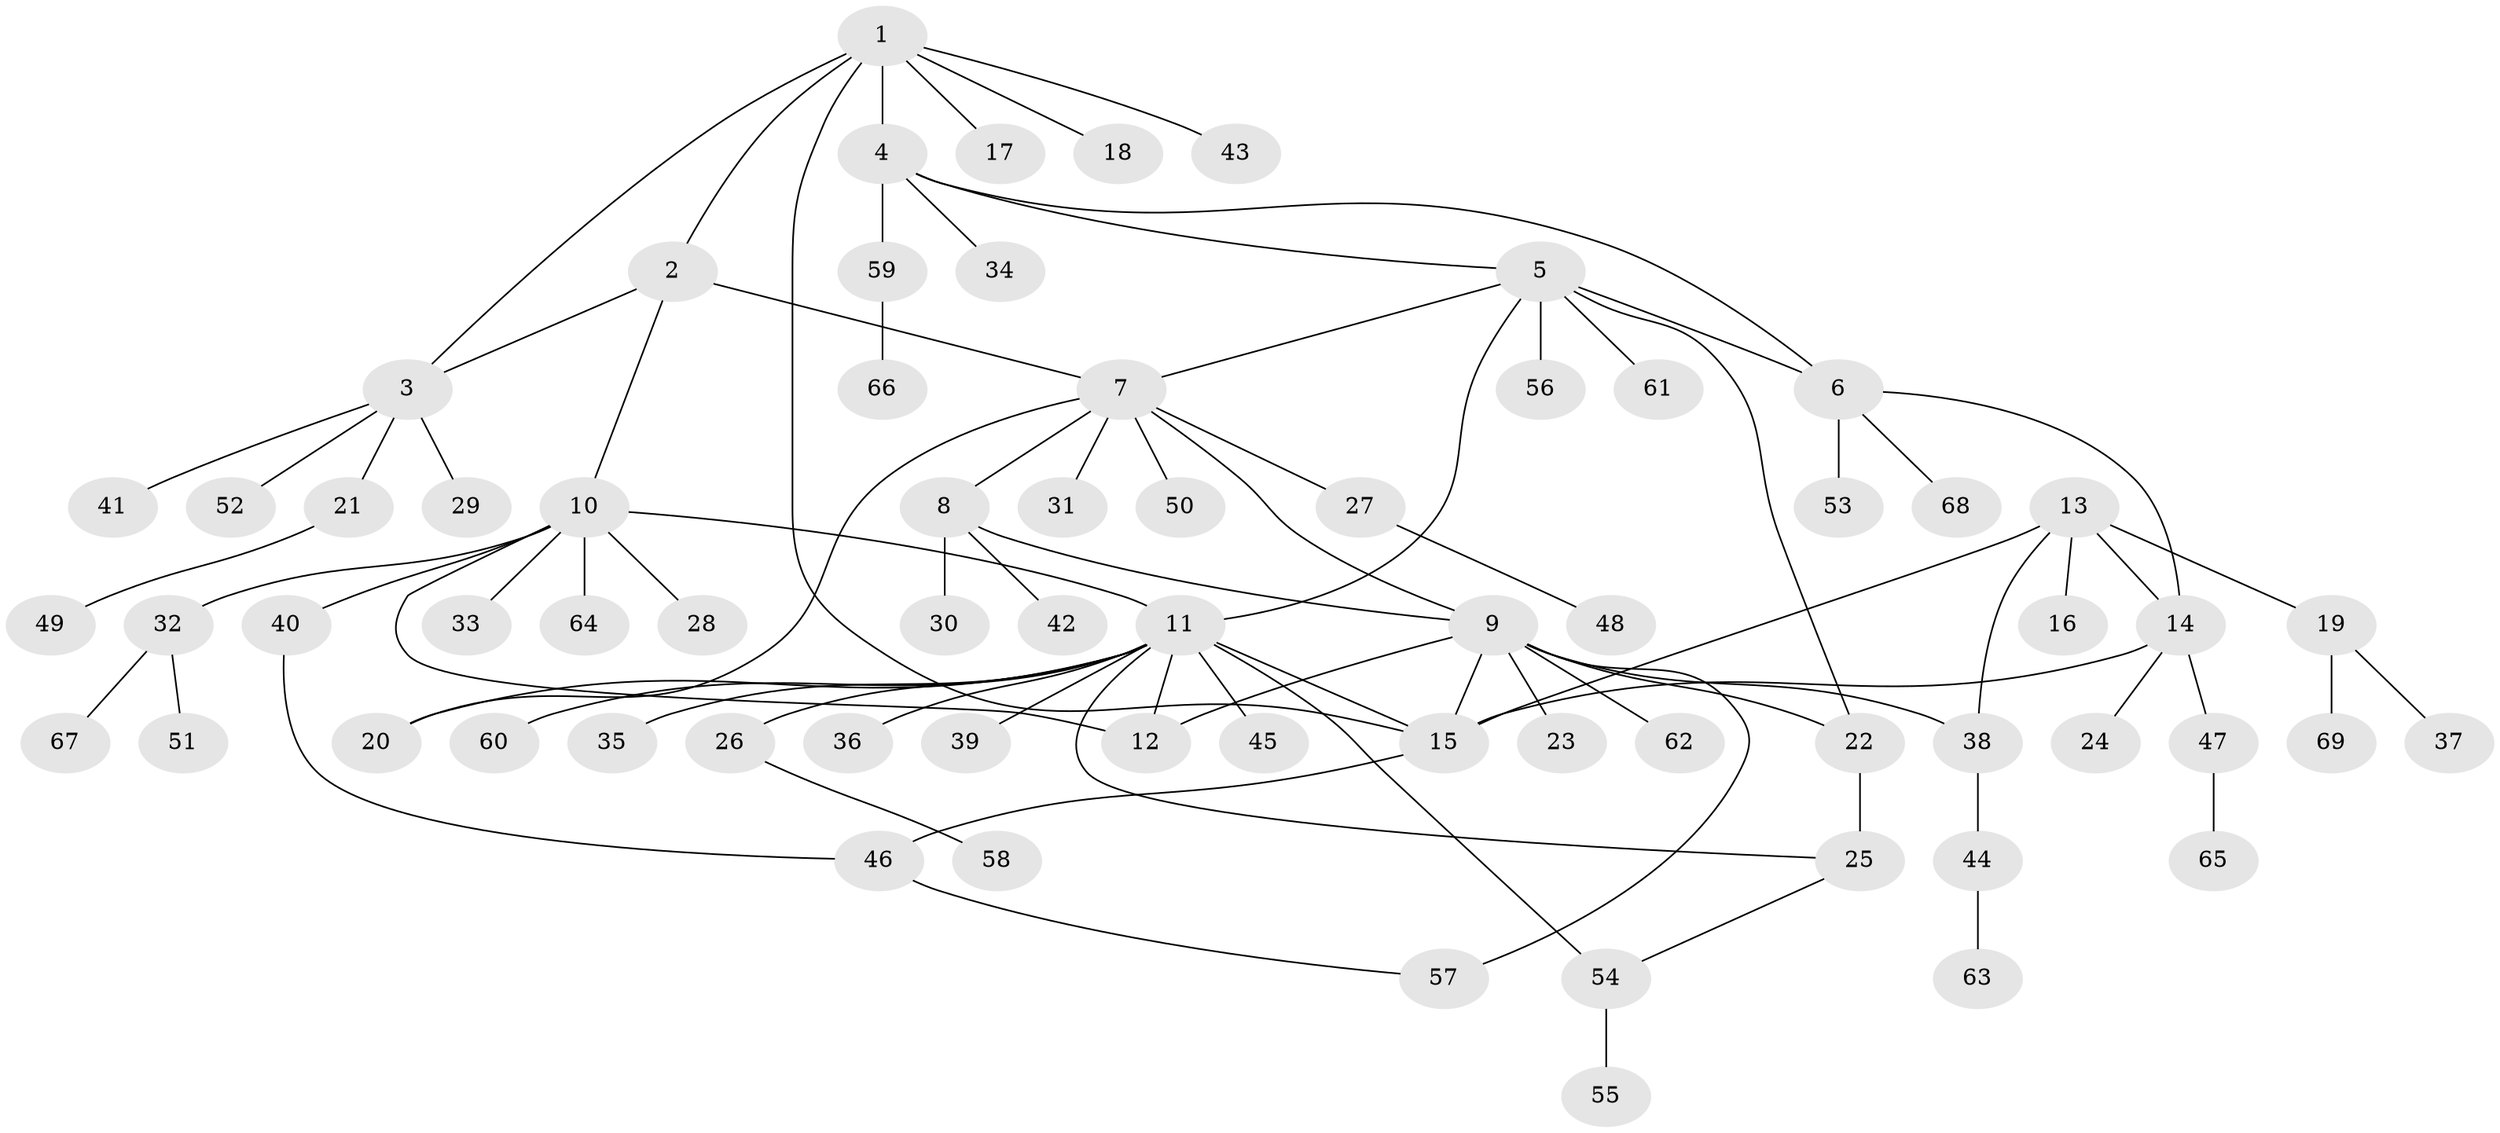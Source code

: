 // coarse degree distribution, {6: 0.04081632653061224, 10: 0.02040816326530612, 5: 0.04081632653061224, 8: 0.04081632653061224, 4: 0.04081632653061224, 3: 0.10204081632653061, 7: 0.02040816326530612, 16: 0.02040816326530612, 1: 0.6122448979591837, 2: 0.061224489795918366}
// Generated by graph-tools (version 1.1) at 2025/52/02/27/25 19:52:15]
// undirected, 69 vertices, 86 edges
graph export_dot {
graph [start="1"]
  node [color=gray90,style=filled];
  1;
  2;
  3;
  4;
  5;
  6;
  7;
  8;
  9;
  10;
  11;
  12;
  13;
  14;
  15;
  16;
  17;
  18;
  19;
  20;
  21;
  22;
  23;
  24;
  25;
  26;
  27;
  28;
  29;
  30;
  31;
  32;
  33;
  34;
  35;
  36;
  37;
  38;
  39;
  40;
  41;
  42;
  43;
  44;
  45;
  46;
  47;
  48;
  49;
  50;
  51;
  52;
  53;
  54;
  55;
  56;
  57;
  58;
  59;
  60;
  61;
  62;
  63;
  64;
  65;
  66;
  67;
  68;
  69;
  1 -- 2;
  1 -- 3;
  1 -- 4;
  1 -- 15;
  1 -- 17;
  1 -- 18;
  1 -- 43;
  2 -- 3;
  2 -- 7;
  2 -- 10;
  3 -- 21;
  3 -- 29;
  3 -- 41;
  3 -- 52;
  4 -- 5;
  4 -- 6;
  4 -- 34;
  4 -- 59;
  5 -- 6;
  5 -- 7;
  5 -- 11;
  5 -- 22;
  5 -- 56;
  5 -- 61;
  6 -- 14;
  6 -- 53;
  6 -- 68;
  7 -- 8;
  7 -- 9;
  7 -- 20;
  7 -- 27;
  7 -- 31;
  7 -- 50;
  8 -- 9;
  8 -- 30;
  8 -- 42;
  9 -- 12;
  9 -- 15;
  9 -- 22;
  9 -- 23;
  9 -- 38;
  9 -- 57;
  9 -- 62;
  10 -- 11;
  10 -- 12;
  10 -- 28;
  10 -- 32;
  10 -- 33;
  10 -- 40;
  10 -- 64;
  11 -- 12;
  11 -- 15;
  11 -- 20;
  11 -- 25;
  11 -- 26;
  11 -- 35;
  11 -- 36;
  11 -- 39;
  11 -- 45;
  11 -- 54;
  11 -- 60;
  13 -- 14;
  13 -- 15;
  13 -- 16;
  13 -- 19;
  13 -- 38;
  14 -- 15;
  14 -- 24;
  14 -- 47;
  15 -- 46;
  19 -- 37;
  19 -- 69;
  21 -- 49;
  22 -- 25;
  25 -- 54;
  26 -- 58;
  27 -- 48;
  32 -- 51;
  32 -- 67;
  38 -- 44;
  40 -- 46;
  44 -- 63;
  46 -- 57;
  47 -- 65;
  54 -- 55;
  59 -- 66;
}
